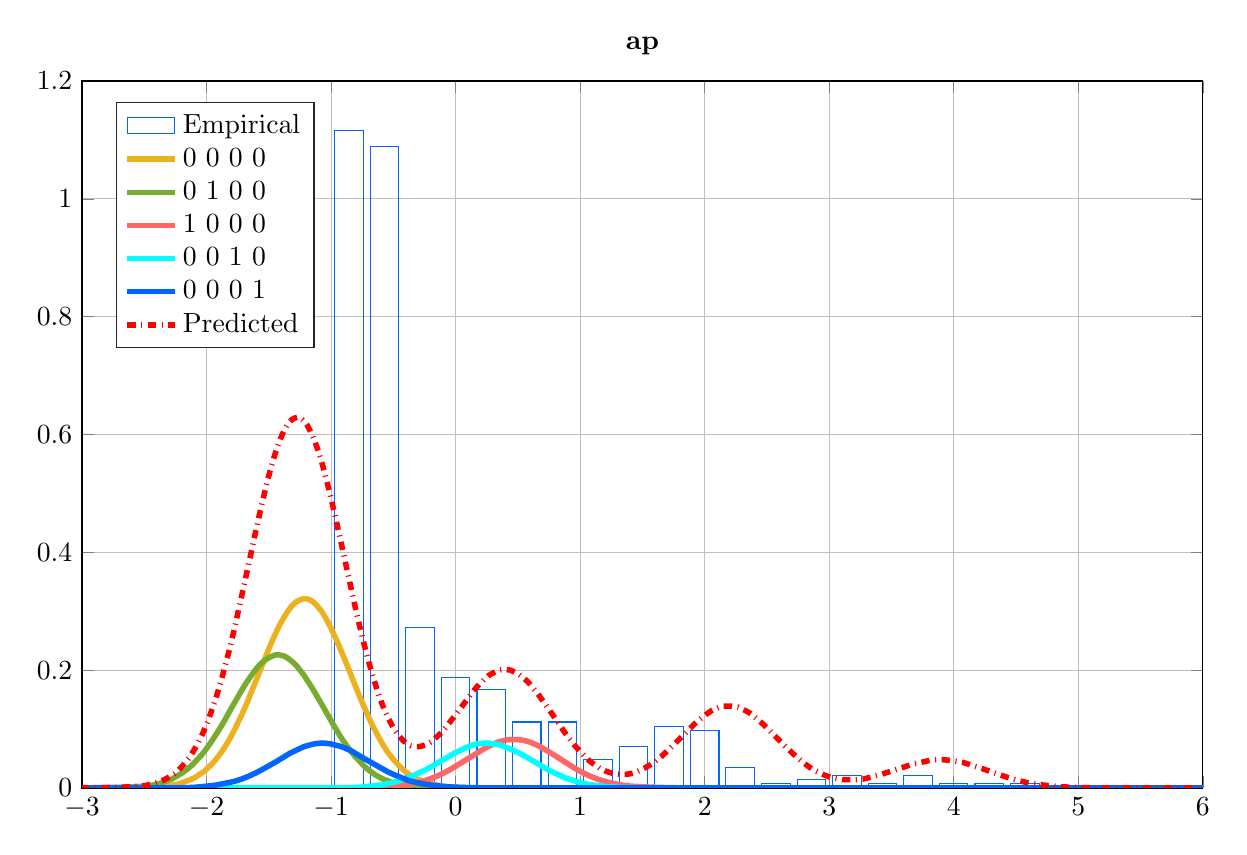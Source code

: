 % This file was created by matlab2tikz.
%
%The latest updates can be retrieved from
%  http://www.mathworks.com/matlabcentral/fileexchange/22022-matlab2tikz-matlab2tikz
%where you can also make suggestions and rate matlab2tikz.
%
\definecolor{mycolor1}{rgb}{0.0,0.4,1.0}%
\definecolor{mycolor2}{rgb}{0.929,0.694,0.125}%
\definecolor{mycolor3}{rgb}{0.466,0.674,0.188}%
\definecolor{mycolor4}{rgb}{0.0,1.0,1.0}%
%
\begin{tikzpicture}

\begin{axis}[%
width=5.604in,
height=3.535in,
at={(0.94in,0.477in)},
scale only axis,
bar shift auto,
xmin=-3,
xmax=6,
ymin=0,
ymax=1.2,
axis background/.style={fill=white},
title style={font=\bfseries},
title={ap},
xmajorgrids,
ymajorgrids,
legend style={at={(0.03,0.97)}, anchor=north west, legend cell align=left, align=left, draw=white!15!black}
]
\addplot[ybar, bar width=0.229, fill=white, fill opacity=0, draw=mycolor1, area legend] table[row sep=crcr] {%
-0.857	1.116\\
-0.571	1.088\\
-0.286	0.272\\
-0.0	0.188\\
0.286	0.167\\
0.571	0.112\\
0.857	0.112\\
1.143	0.049\\
1.428	0.07\\
1.714	0.105\\
2.0	0.098\\
2.285	0.035\\
2.571	0.007\\
2.857	0.014\\
3.142	0.021\\
3.428	0.007\\
3.714	0.021\\
3.999	0.007\\
4.285	0.007\\
4.571	0.007\\
};
\addplot[forget plot, color=white!15!black] table[row sep=crcr] {%
-3	0\\
6	0\\
};
\addlegendentry{Empirical}

\addplot [color=mycolor2, line width=2.0pt]
  table[row sep=crcr]{%
-3.01	1.905e-06\\
-2.54	0.0\\
-2.42	0.001\\
-2.34	0.003\\
-2.27	0.005\\
-2.22	0.007\\
-2.17	0.011\\
-2.13	0.014\\
-2.09	0.018\\
-2.05	0.024\\
-2.02	0.028\\
-1.99	0.034\\
-1.96	0.04\\
-1.93	0.047\\
-1.9	0.055\\
-1.87	0.064\\
-1.84	0.074\\
-1.81	0.085\\
-1.78	0.097\\
-1.75	0.11\\
-1.72	0.123\\
-1.68	0.142\\
-1.64	0.163\\
-1.58	0.194\\
-1.51	0.231\\
-1.47	0.251\\
-1.44	0.265\\
-1.41	0.278\\
-1.38	0.289\\
-1.36	0.296\\
-1.34	0.302\\
-1.32	0.308\\
-1.3	0.312\\
-1.28	0.316\\
-1.26	0.318\\
-1.24	0.32\\
-1.22	0.321\\
-1.2	0.321\\
-1.18	0.32\\
-1.16	0.318\\
-1.14	0.315\\
-1.12	0.311\\
-1.1	0.306\\
-1.08	0.301\\
-1.06	0.294\\
-1.04	0.287\\
-1.01	0.275\\
-0.98	0.262\\
-0.95	0.248\\
-0.91	0.228\\
-0.85	0.197\\
-0.78	0.16\\
-0.74	0.14\\
-0.7	0.121\\
-0.67	0.107\\
-0.64	0.095\\
-0.61	0.083\\
-0.58	0.072\\
-0.55	0.062\\
-0.52	0.054\\
-0.49	0.046\\
-0.46	0.039\\
-0.43	0.033\\
-0.4	0.027\\
-0.36	0.021\\
-0.32	0.016\\
-0.28	0.013\\
-0.24	0.009\\
-0.19	0.007\\
-0.13	0.004\\
-0.06	0.002\\
0.03	0.001\\
0.16	0.0\\
0.42	1.557e-05\\
3.08	0\\
6.01	0\\
};
\addlegendentry{0 0 0 0}

\addplot [color=mycolor3, line width=2.0pt]
  table[row sep=crcr]{%
-3.01	2.047e-05\\
-2.7	0.001\\
-2.58	0.002\\
-2.5	0.003\\
-2.43	0.005\\
-2.37	0.008\\
-2.32	0.012\\
-2.28	0.015\\
-2.24	0.02\\
-2.2	0.025\\
-2.16	0.031\\
-2.12	0.038\\
-2.08	0.047\\
-2.04	0.056\\
-2	0.067\\
-1.96	0.079\\
-1.92	0.092\\
-1.87	0.109\\
-1.81	0.132\\
-1.72	0.165\\
-1.68	0.179\\
-1.65	0.188\\
-1.62	0.197\\
-1.59	0.205\\
-1.56	0.212\\
-1.53	0.217\\
-1.5	0.221\\
-1.48	0.223\\
-1.46	0.225\\
-1.44	0.226\\
-1.42	0.226\\
-1.4	0.225\\
-1.38	0.224\\
-1.36	0.222\\
-1.34	0.219\\
-1.31	0.214\\
-1.28	0.208\\
-1.25	0.2\\
-1.22	0.192\\
-1.19	0.182\\
-1.15	0.169\\
-1.1	0.151\\
-0.97	0.103\\
-0.93	0.089\\
-0.89	0.076\\
-0.85	0.065\\
-0.81	0.054\\
-0.77	0.045\\
-0.73	0.036\\
-0.69	0.029\\
-0.65	0.023\\
-0.61	0.018\\
-0.57	0.014\\
-0.52	0.01\\
-0.47	0.007\\
-0.41	0.005\\
-0.34	0.003\\
-0.26	0.001\\
-0.15	0.001\\
0.04	7.229e-05\\
0.74	5.458e-09\\
6.01	0\\
};
\addlegendentry{0 1 0 0}

\addplot [color=white!40!red, line width=2.0pt]
  table[row sep=crcr]{%
-3.01	0\\
-0.72	0.0\\
-0.58	0.001\\
-0.48	0.003\\
-0.4	0.005\\
-0.33	0.008\\
-0.27	0.011\\
-0.21	0.015\\
-0.15	0.02\\
-0.09	0.026\\
-0.03	0.033\\
0.04	0.042\\
0.24	0.068\\
0.29	0.073\\
0.34	0.078\\
0.38	0.08\\
0.42	0.082\\
0.46	0.082\\
0.5	0.082\\
0.54	0.081\\
0.58	0.079\\
0.62	0.076\\
0.67	0.071\\
0.72	0.065\\
0.79	0.056\\
0.96	0.033\\
1.02	0.026\\
1.08	0.02\\
1.14	0.015\\
1.2	0.011\\
1.26	0.008\\
1.33	0.005\\
1.41	0.003\\
1.5	0.002\\
1.62	0.001\\
1.81	9.986e-05\\
2.39	8.608e-08\\
6.01	0\\
};
\addlegendentry{1 0 0 0}

\addplot [color=mycolor4, line width=2.0pt]
  table[row sep=crcr]{%
-3.01	0\\
-0.92	0.0\\
-0.78	0.001\\
-0.68	0.003\\
-0.6	0.005\\
-0.53	0.008\\
-0.47	0.011\\
-0.41	0.015\\
-0.35	0.02\\
-0.29	0.026\\
-0.22	0.033\\
-0.13	0.044\\
-0.01	0.059\\
0.05	0.065\\
0.1	0.07\\
0.14	0.073\\
0.18	0.075\\
0.22	0.076\\
0.26	0.076\\
0.3	0.075\\
0.34	0.074\\
0.38	0.071\\
0.43	0.067\\
0.48	0.062\\
0.54	0.056\\
0.66	0.041\\
0.75	0.03\\
0.82	0.023\\
0.88	0.017\\
0.94	0.013\\
1	0.009\\
1.07	0.006\\
1.14	0.004\\
1.23	0.002\\
1.34	0.001\\
1.5	0.0\\
1.83	6.993e-06\\
6.01	0\\
};
\addlegendentry{0 0 1 0}

\addplot [color=mycolor1, line width=2.0pt]
  table[row sep=crcr]{%
-3.01	5.883e-08\\
-2.24	0.0\\
-2.1	0.001\\
-2	0.003\\
-1.92	0.005\\
-1.85	0.008\\
-1.78	0.011\\
-1.72	0.015\\
-1.66	0.02\\
-1.6	0.026\\
-1.53	0.034\\
-1.43	0.046\\
-1.33	0.059\\
-1.27	0.065\\
-1.22	0.07\\
-1.17	0.073\\
-1.13	0.075\\
-1.09	0.076\\
-1.05	0.076\\
-1.01	0.075\\
-0.97	0.073\\
-0.93	0.071\\
-0.88	0.067\\
-0.83	0.062\\
-0.76	0.053\\
-0.55	0.028\\
-0.49	0.022\\
-0.43	0.017\\
-0.37	0.012\\
-0.31	0.009\\
-0.24	0.006\\
-0.16	0.004\\
-0.07	0.002\\
0.04	0.001\\
0.21	0.0\\
0.6	2.427e-06\\
6.01	0\\
};
\addlegendentry{0 0 0 1}

\addplot [color=red, dashdotted, line width=2.0pt]
  table[row sep=crcr]{%
-3.01	2.305e-05\\
-2.72	0.001\\
-2.61	0.002\\
-2.53	0.003\\
-2.47	0.005\\
-2.42	0.008\\
-2.37	0.011\\
-2.33	0.015\\
-2.29	0.02\\
-2.26	0.024\\
-2.23	0.029\\
-2.2	0.036\\
-2.17	0.043\\
-2.14	0.051\\
-2.11	0.061\\
-2.08	0.072\\
-2.05	0.084\\
-2.03	0.093\\
-2.01	0.103\\
-1.99	0.113\\
-1.97	0.125\\
-1.95	0.137\\
-1.93	0.149\\
-1.91	0.163\\
-1.88	0.184\\
-1.85	0.208\\
-1.82	0.232\\
-1.79	0.258\\
-1.76	0.286\\
-1.72	0.324\\
-1.67	0.372\\
-1.6	0.441\\
-1.57	0.469\\
-1.54	0.496\\
-1.51	0.522\\
-1.49	0.538\\
-1.47	0.553\\
-1.45	0.567\\
-1.43	0.58\\
-1.41	0.591\\
-1.39	0.601\\
-1.37	0.61\\
-1.35	0.617\\
-1.33	0.622\\
-1.31	0.626\\
-1.29	0.628\\
-1.27	0.629\\
-1.25	0.628\\
-1.23	0.625\\
-1.21	0.621\\
-1.19	0.615\\
-1.17	0.607\\
-1.15	0.598\\
-1.13	0.588\\
-1.11	0.576\\
-1.09	0.563\\
-1.07	0.549\\
-1.05	0.533\\
-1.03	0.517\\
-1	0.491\\
-0.97	0.464\\
-0.93	0.426\\
-0.8	0.301\\
-0.77	0.274\\
-0.74	0.248\\
-0.71	0.223\\
-0.68	0.201\\
-0.66	0.186\\
-0.64	0.173\\
-0.62	0.16\\
-0.6	0.148\\
-0.58	0.137\\
-0.56	0.127\\
-0.54	0.118\\
-0.52	0.11\\
-0.5	0.102\\
-0.48	0.096\\
-0.46	0.09\\
-0.44	0.085\\
-0.42	0.08\\
-0.4	0.077\\
-0.38	0.074\\
-0.36	0.072\\
-0.34	0.071\\
-0.32	0.07\\
-0.29	0.07\\
-0.26	0.072\\
-0.23	0.074\\
-0.2	0.078\\
-0.17	0.083\\
-0.14	0.089\\
-0.11	0.095\\
-0.07	0.105\\
-0.02	0.119\\
0.06	0.141\\
0.12	0.158\\
0.16	0.169\\
0.2	0.178\\
0.23	0.184\\
0.26	0.19\\
0.29	0.194\\
0.32	0.197\\
0.35	0.2\\
0.38	0.201\\
0.41	0.201\\
0.44	0.2\\
0.47	0.197\\
0.5	0.194\\
0.53	0.189\\
0.56	0.184\\
0.59	0.178\\
0.62	0.17\\
0.66	0.16\\
0.71	0.145\\
0.78	0.124\\
0.87	0.096\\
0.92	0.082\\
0.96	0.071\\
1	0.062\\
1.04	0.053\\
1.08	0.045\\
1.12	0.039\\
1.16	0.033\\
1.2	0.029\\
1.24	0.026\\
1.28	0.024\\
1.32	0.023\\
1.36	0.023\\
1.4	0.024\\
1.44	0.026\\
1.48	0.03\\
1.52	0.034\\
1.56	0.039\\
1.6	0.045\\
1.65	0.053\\
1.7	0.063\\
1.76	0.075\\
1.93	0.111\\
1.98	0.12\\
2.02	0.126\\
2.06	0.132\\
2.09	0.135\\
2.12	0.137\\
2.15	0.139\\
2.18	0.139\\
2.21	0.139\\
2.24	0.138\\
2.27	0.137\\
2.3	0.134\\
2.33	0.131\\
2.37	0.126\\
2.41	0.119\\
2.45	0.112\\
2.5	0.102\\
2.58	0.085\\
2.67	0.066\\
2.73	0.054\\
2.78	0.045\\
2.83	0.037\\
2.88	0.03\\
2.92	0.026\\
2.96	0.022\\
3.01	0.018\\
3.06	0.016\\
3.11	0.014\\
3.16	0.014\\
3.21	0.014\\
3.27	0.015\\
3.33	0.018\\
3.4	0.022\\
3.49	0.028\\
3.68	0.041\\
3.75	0.044\\
3.81	0.047\\
3.86	0.048\\
3.91	0.048\\
3.96	0.047\\
4.02	0.045\\
4.08	0.043\\
4.15	0.038\\
4.24	0.032\\
4.43	0.018\\
4.51	0.013\\
4.59	0.009\\
4.67	0.006\\
4.76	0.004\\
4.86	0.002\\
4.98	0.001\\
5.16	0.0\\
5.56	3.237e-06\\
6.01	8.425e-09\\
};
\addlegendentry{Predicted}

\end{axis}
\end{tikzpicture}%